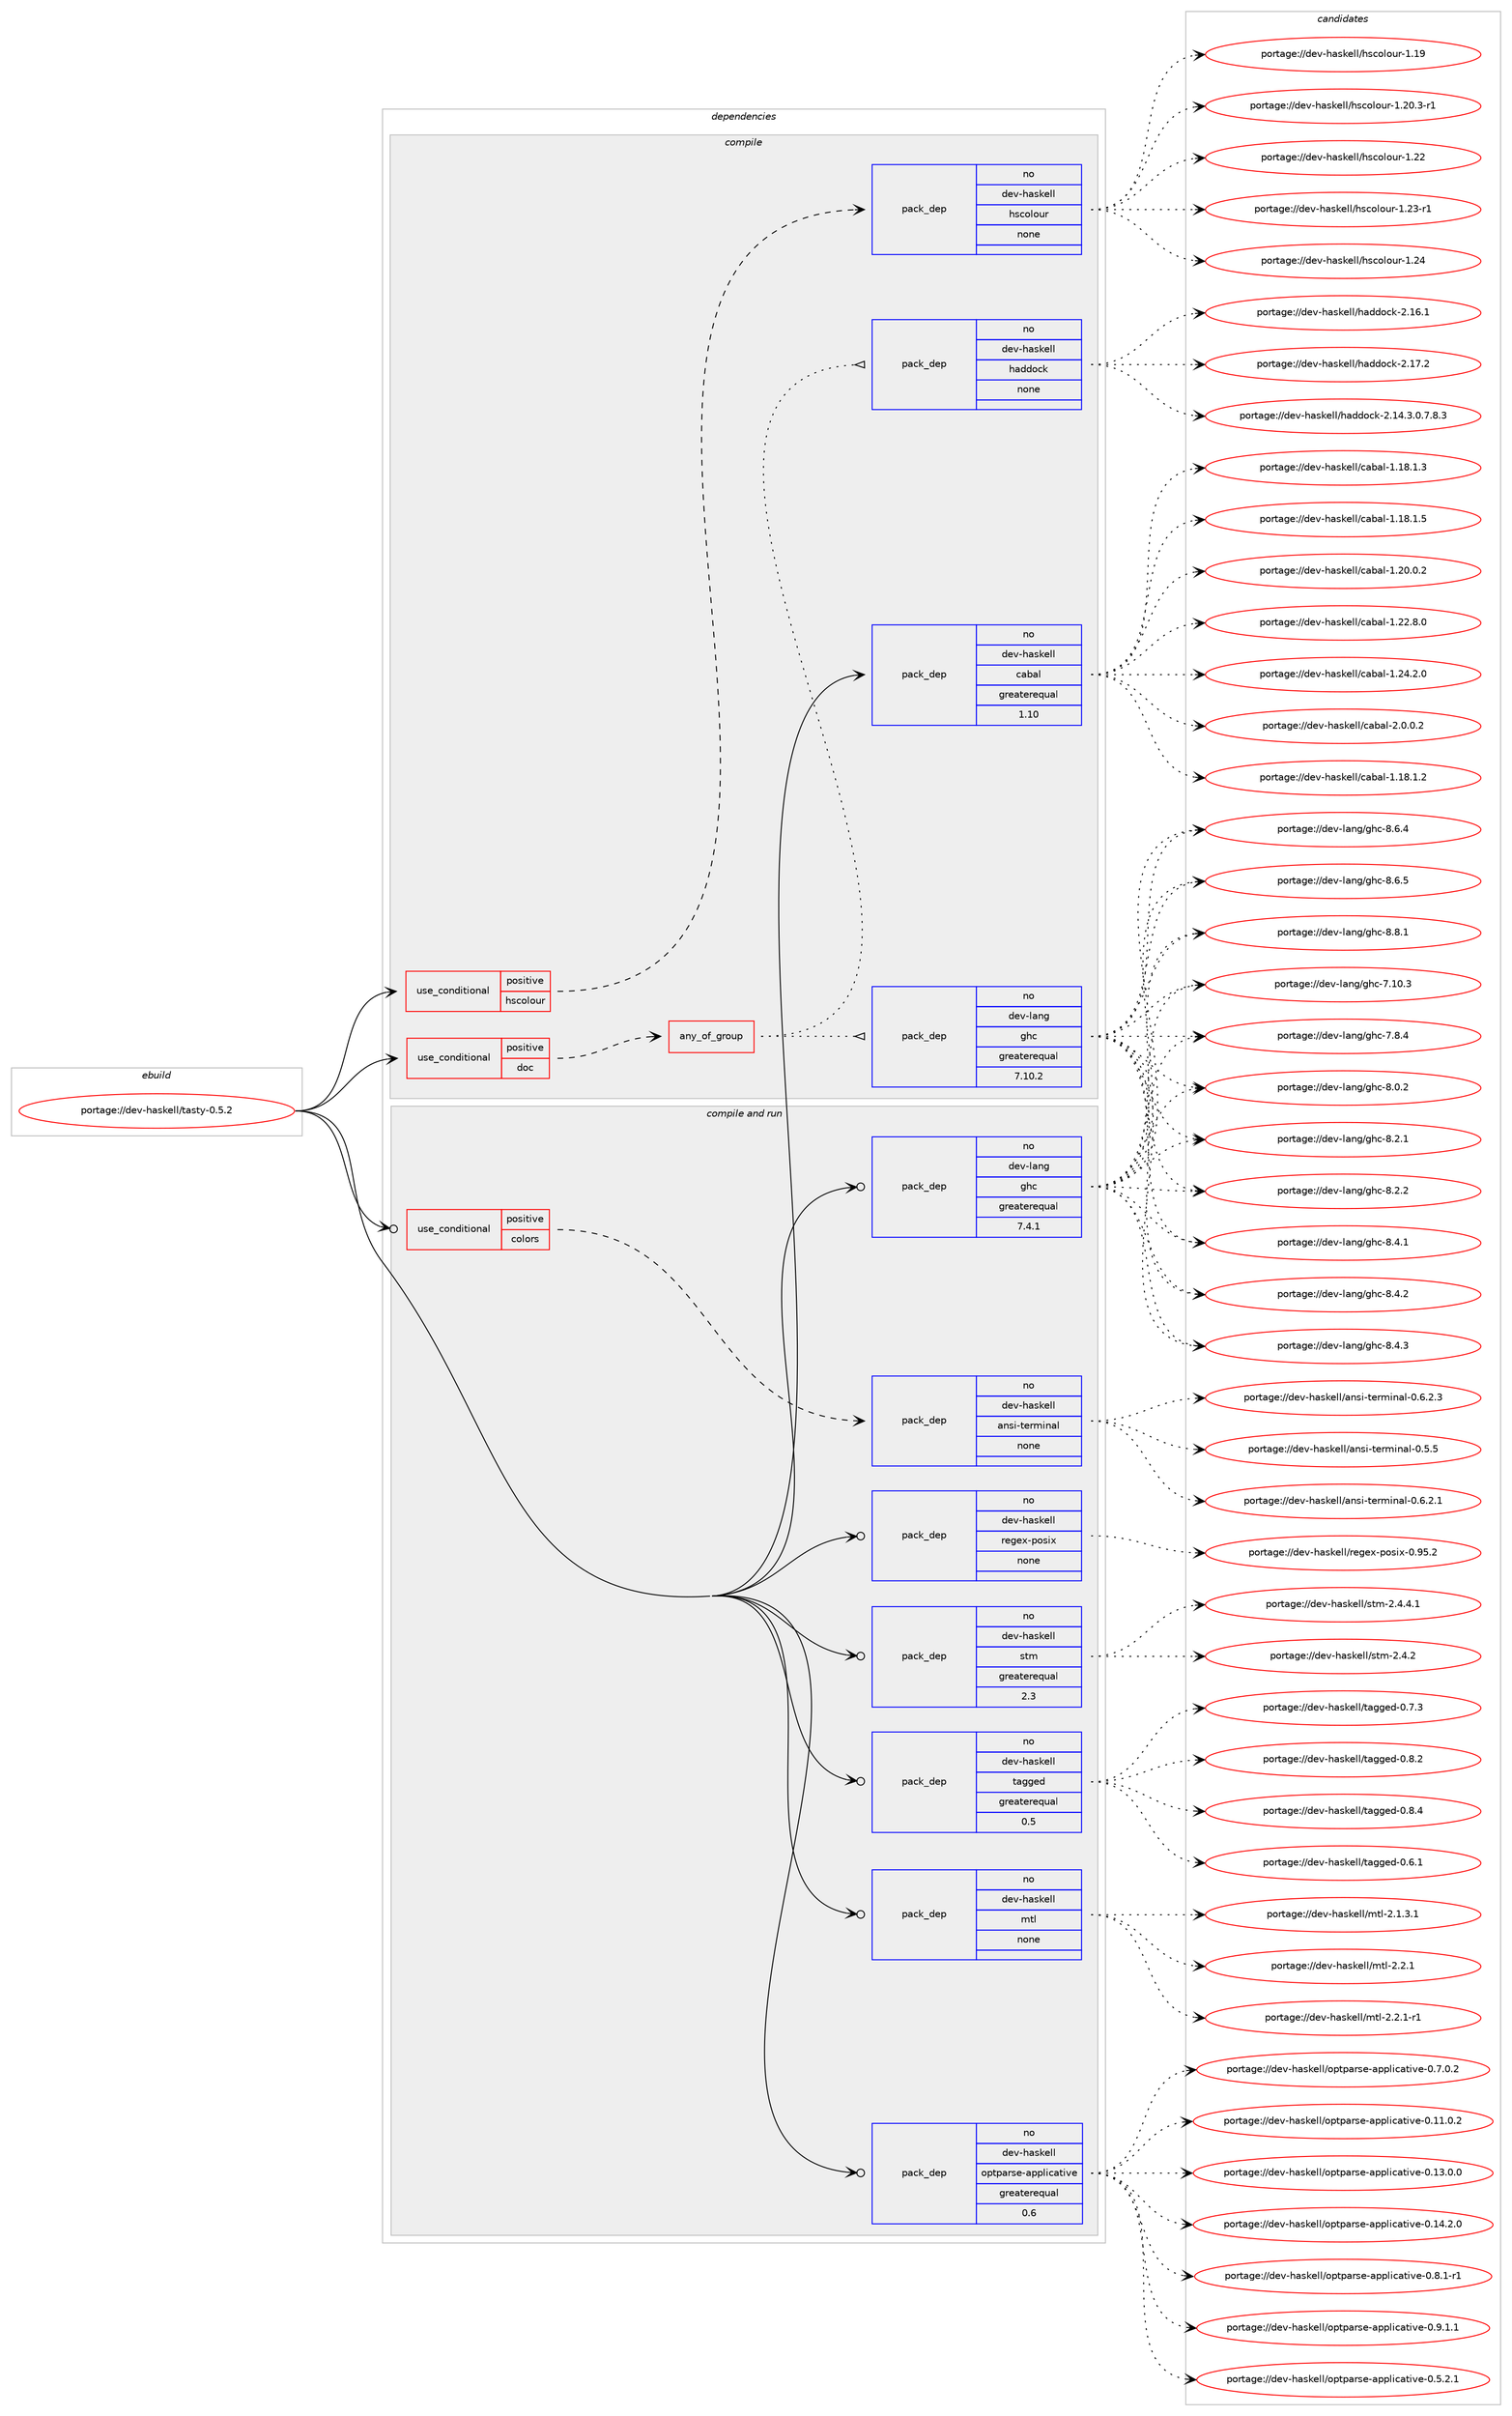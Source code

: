 digraph prolog {

# *************
# Graph options
# *************

newrank=true;
concentrate=true;
compound=true;
graph [rankdir=LR,fontname=Helvetica,fontsize=10,ranksep=1.5];#, ranksep=2.5, nodesep=0.2];
edge  [arrowhead=vee];
node  [fontname=Helvetica,fontsize=10];

# **********
# The ebuild
# **********

subgraph cluster_leftcol {
color=gray;
rank=same;
label=<<i>ebuild</i>>;
id [label="portage://dev-haskell/tasty-0.5.2", color=red, width=4, href="../dev-haskell/tasty-0.5.2.svg"];
}

# ****************
# The dependencies
# ****************

subgraph cluster_midcol {
color=gray;
label=<<i>dependencies</i>>;
subgraph cluster_compile {
fillcolor="#eeeeee";
style=filled;
label=<<i>compile</i>>;
subgraph cond17181 {
dependency80442 [label=<<TABLE BORDER="0" CELLBORDER="1" CELLSPACING="0" CELLPADDING="4"><TR><TD ROWSPAN="3" CELLPADDING="10">use_conditional</TD></TR><TR><TD>positive</TD></TR><TR><TD>doc</TD></TR></TABLE>>, shape=none, color=red];
subgraph any2385 {
dependency80443 [label=<<TABLE BORDER="0" CELLBORDER="1" CELLSPACING="0" CELLPADDING="4"><TR><TD CELLPADDING="10">any_of_group</TD></TR></TABLE>>, shape=none, color=red];subgraph pack60817 {
dependency80444 [label=<<TABLE BORDER="0" CELLBORDER="1" CELLSPACING="0" CELLPADDING="4" WIDTH="220"><TR><TD ROWSPAN="6" CELLPADDING="30">pack_dep</TD></TR><TR><TD WIDTH="110">no</TD></TR><TR><TD>dev-haskell</TD></TR><TR><TD>haddock</TD></TR><TR><TD>none</TD></TR><TR><TD></TD></TR></TABLE>>, shape=none, color=blue];
}
dependency80443:e -> dependency80444:w [weight=20,style="dotted",arrowhead="oinv"];
subgraph pack60818 {
dependency80445 [label=<<TABLE BORDER="0" CELLBORDER="1" CELLSPACING="0" CELLPADDING="4" WIDTH="220"><TR><TD ROWSPAN="6" CELLPADDING="30">pack_dep</TD></TR><TR><TD WIDTH="110">no</TD></TR><TR><TD>dev-lang</TD></TR><TR><TD>ghc</TD></TR><TR><TD>greaterequal</TD></TR><TR><TD>7.10.2</TD></TR></TABLE>>, shape=none, color=blue];
}
dependency80443:e -> dependency80445:w [weight=20,style="dotted",arrowhead="oinv"];
}
dependency80442:e -> dependency80443:w [weight=20,style="dashed",arrowhead="vee"];
}
id:e -> dependency80442:w [weight=20,style="solid",arrowhead="vee"];
subgraph cond17182 {
dependency80446 [label=<<TABLE BORDER="0" CELLBORDER="1" CELLSPACING="0" CELLPADDING="4"><TR><TD ROWSPAN="3" CELLPADDING="10">use_conditional</TD></TR><TR><TD>positive</TD></TR><TR><TD>hscolour</TD></TR></TABLE>>, shape=none, color=red];
subgraph pack60819 {
dependency80447 [label=<<TABLE BORDER="0" CELLBORDER="1" CELLSPACING="0" CELLPADDING="4" WIDTH="220"><TR><TD ROWSPAN="6" CELLPADDING="30">pack_dep</TD></TR><TR><TD WIDTH="110">no</TD></TR><TR><TD>dev-haskell</TD></TR><TR><TD>hscolour</TD></TR><TR><TD>none</TD></TR><TR><TD></TD></TR></TABLE>>, shape=none, color=blue];
}
dependency80446:e -> dependency80447:w [weight=20,style="dashed",arrowhead="vee"];
}
id:e -> dependency80446:w [weight=20,style="solid",arrowhead="vee"];
subgraph pack60820 {
dependency80448 [label=<<TABLE BORDER="0" CELLBORDER="1" CELLSPACING="0" CELLPADDING="4" WIDTH="220"><TR><TD ROWSPAN="6" CELLPADDING="30">pack_dep</TD></TR><TR><TD WIDTH="110">no</TD></TR><TR><TD>dev-haskell</TD></TR><TR><TD>cabal</TD></TR><TR><TD>greaterequal</TD></TR><TR><TD>1.10</TD></TR></TABLE>>, shape=none, color=blue];
}
id:e -> dependency80448:w [weight=20,style="solid",arrowhead="vee"];
}
subgraph cluster_compileandrun {
fillcolor="#eeeeee";
style=filled;
label=<<i>compile and run</i>>;
subgraph cond17183 {
dependency80449 [label=<<TABLE BORDER="0" CELLBORDER="1" CELLSPACING="0" CELLPADDING="4"><TR><TD ROWSPAN="3" CELLPADDING="10">use_conditional</TD></TR><TR><TD>positive</TD></TR><TR><TD>colors</TD></TR></TABLE>>, shape=none, color=red];
subgraph pack60821 {
dependency80450 [label=<<TABLE BORDER="0" CELLBORDER="1" CELLSPACING="0" CELLPADDING="4" WIDTH="220"><TR><TD ROWSPAN="6" CELLPADDING="30">pack_dep</TD></TR><TR><TD WIDTH="110">no</TD></TR><TR><TD>dev-haskell</TD></TR><TR><TD>ansi-terminal</TD></TR><TR><TD>none</TD></TR><TR><TD></TD></TR></TABLE>>, shape=none, color=blue];
}
dependency80449:e -> dependency80450:w [weight=20,style="dashed",arrowhead="vee"];
}
id:e -> dependency80449:w [weight=20,style="solid",arrowhead="odotvee"];
subgraph pack60822 {
dependency80451 [label=<<TABLE BORDER="0" CELLBORDER="1" CELLSPACING="0" CELLPADDING="4" WIDTH="220"><TR><TD ROWSPAN="6" CELLPADDING="30">pack_dep</TD></TR><TR><TD WIDTH="110">no</TD></TR><TR><TD>dev-haskell</TD></TR><TR><TD>mtl</TD></TR><TR><TD>none</TD></TR><TR><TD></TD></TR></TABLE>>, shape=none, color=blue];
}
id:e -> dependency80451:w [weight=20,style="solid",arrowhead="odotvee"];
subgraph pack60823 {
dependency80452 [label=<<TABLE BORDER="0" CELLBORDER="1" CELLSPACING="0" CELLPADDING="4" WIDTH="220"><TR><TD ROWSPAN="6" CELLPADDING="30">pack_dep</TD></TR><TR><TD WIDTH="110">no</TD></TR><TR><TD>dev-haskell</TD></TR><TR><TD>optparse-applicative</TD></TR><TR><TD>greaterequal</TD></TR><TR><TD>0.6</TD></TR></TABLE>>, shape=none, color=blue];
}
id:e -> dependency80452:w [weight=20,style="solid",arrowhead="odotvee"];
subgraph pack60824 {
dependency80453 [label=<<TABLE BORDER="0" CELLBORDER="1" CELLSPACING="0" CELLPADDING="4" WIDTH="220"><TR><TD ROWSPAN="6" CELLPADDING="30">pack_dep</TD></TR><TR><TD WIDTH="110">no</TD></TR><TR><TD>dev-haskell</TD></TR><TR><TD>regex-posix</TD></TR><TR><TD>none</TD></TR><TR><TD></TD></TR></TABLE>>, shape=none, color=blue];
}
id:e -> dependency80453:w [weight=20,style="solid",arrowhead="odotvee"];
subgraph pack60825 {
dependency80454 [label=<<TABLE BORDER="0" CELLBORDER="1" CELLSPACING="0" CELLPADDING="4" WIDTH="220"><TR><TD ROWSPAN="6" CELLPADDING="30">pack_dep</TD></TR><TR><TD WIDTH="110">no</TD></TR><TR><TD>dev-haskell</TD></TR><TR><TD>stm</TD></TR><TR><TD>greaterequal</TD></TR><TR><TD>2.3</TD></TR></TABLE>>, shape=none, color=blue];
}
id:e -> dependency80454:w [weight=20,style="solid",arrowhead="odotvee"];
subgraph pack60826 {
dependency80455 [label=<<TABLE BORDER="0" CELLBORDER="1" CELLSPACING="0" CELLPADDING="4" WIDTH="220"><TR><TD ROWSPAN="6" CELLPADDING="30">pack_dep</TD></TR><TR><TD WIDTH="110">no</TD></TR><TR><TD>dev-haskell</TD></TR><TR><TD>tagged</TD></TR><TR><TD>greaterequal</TD></TR><TR><TD>0.5</TD></TR></TABLE>>, shape=none, color=blue];
}
id:e -> dependency80455:w [weight=20,style="solid",arrowhead="odotvee"];
subgraph pack60827 {
dependency80456 [label=<<TABLE BORDER="0" CELLBORDER="1" CELLSPACING="0" CELLPADDING="4" WIDTH="220"><TR><TD ROWSPAN="6" CELLPADDING="30">pack_dep</TD></TR><TR><TD WIDTH="110">no</TD></TR><TR><TD>dev-lang</TD></TR><TR><TD>ghc</TD></TR><TR><TD>greaterequal</TD></TR><TR><TD>7.4.1</TD></TR></TABLE>>, shape=none, color=blue];
}
id:e -> dependency80456:w [weight=20,style="solid",arrowhead="odotvee"];
}
subgraph cluster_run {
fillcolor="#eeeeee";
style=filled;
label=<<i>run</i>>;
}
}

# **************
# The candidates
# **************

subgraph cluster_choices {
rank=same;
color=gray;
label=<<i>candidates</i>>;

subgraph choice60817 {
color=black;
nodesep=1;
choiceportage1001011184510497115107101108108471049710010011199107455046495246514648465546564651 [label="portage://dev-haskell/haddock-2.14.3.0.7.8.3", color=red, width=4,href="../dev-haskell/haddock-2.14.3.0.7.8.3.svg"];
choiceportage100101118451049711510710110810847104971001001119910745504649544649 [label="portage://dev-haskell/haddock-2.16.1", color=red, width=4,href="../dev-haskell/haddock-2.16.1.svg"];
choiceportage100101118451049711510710110810847104971001001119910745504649554650 [label="portage://dev-haskell/haddock-2.17.2", color=red, width=4,href="../dev-haskell/haddock-2.17.2.svg"];
dependency80444:e -> choiceportage1001011184510497115107101108108471049710010011199107455046495246514648465546564651:w [style=dotted,weight="100"];
dependency80444:e -> choiceportage100101118451049711510710110810847104971001001119910745504649544649:w [style=dotted,weight="100"];
dependency80444:e -> choiceportage100101118451049711510710110810847104971001001119910745504649554650:w [style=dotted,weight="100"];
}
subgraph choice60818 {
color=black;
nodesep=1;
choiceportage1001011184510897110103471031049945554649484651 [label="portage://dev-lang/ghc-7.10.3", color=red, width=4,href="../dev-lang/ghc-7.10.3.svg"];
choiceportage10010111845108971101034710310499455546564652 [label="portage://dev-lang/ghc-7.8.4", color=red, width=4,href="../dev-lang/ghc-7.8.4.svg"];
choiceportage10010111845108971101034710310499455646484650 [label="portage://dev-lang/ghc-8.0.2", color=red, width=4,href="../dev-lang/ghc-8.0.2.svg"];
choiceportage10010111845108971101034710310499455646504649 [label="portage://dev-lang/ghc-8.2.1", color=red, width=4,href="../dev-lang/ghc-8.2.1.svg"];
choiceportage10010111845108971101034710310499455646504650 [label="portage://dev-lang/ghc-8.2.2", color=red, width=4,href="../dev-lang/ghc-8.2.2.svg"];
choiceportage10010111845108971101034710310499455646524649 [label="portage://dev-lang/ghc-8.4.1", color=red, width=4,href="../dev-lang/ghc-8.4.1.svg"];
choiceportage10010111845108971101034710310499455646524650 [label="portage://dev-lang/ghc-8.4.2", color=red, width=4,href="../dev-lang/ghc-8.4.2.svg"];
choiceportage10010111845108971101034710310499455646524651 [label="portage://dev-lang/ghc-8.4.3", color=red, width=4,href="../dev-lang/ghc-8.4.3.svg"];
choiceportage10010111845108971101034710310499455646544652 [label="portage://dev-lang/ghc-8.6.4", color=red, width=4,href="../dev-lang/ghc-8.6.4.svg"];
choiceportage10010111845108971101034710310499455646544653 [label="portage://dev-lang/ghc-8.6.5", color=red, width=4,href="../dev-lang/ghc-8.6.5.svg"];
choiceportage10010111845108971101034710310499455646564649 [label="portage://dev-lang/ghc-8.8.1", color=red, width=4,href="../dev-lang/ghc-8.8.1.svg"];
dependency80445:e -> choiceportage1001011184510897110103471031049945554649484651:w [style=dotted,weight="100"];
dependency80445:e -> choiceportage10010111845108971101034710310499455546564652:w [style=dotted,weight="100"];
dependency80445:e -> choiceportage10010111845108971101034710310499455646484650:w [style=dotted,weight="100"];
dependency80445:e -> choiceportage10010111845108971101034710310499455646504649:w [style=dotted,weight="100"];
dependency80445:e -> choiceportage10010111845108971101034710310499455646504650:w [style=dotted,weight="100"];
dependency80445:e -> choiceportage10010111845108971101034710310499455646524649:w [style=dotted,weight="100"];
dependency80445:e -> choiceportage10010111845108971101034710310499455646524650:w [style=dotted,weight="100"];
dependency80445:e -> choiceportage10010111845108971101034710310499455646524651:w [style=dotted,weight="100"];
dependency80445:e -> choiceportage10010111845108971101034710310499455646544652:w [style=dotted,weight="100"];
dependency80445:e -> choiceportage10010111845108971101034710310499455646544653:w [style=dotted,weight="100"];
dependency80445:e -> choiceportage10010111845108971101034710310499455646564649:w [style=dotted,weight="100"];
}
subgraph choice60819 {
color=black;
nodesep=1;
choiceportage100101118451049711510710110810847104115991111081111171144549464957 [label="portage://dev-haskell/hscolour-1.19", color=red, width=4,href="../dev-haskell/hscolour-1.19.svg"];
choiceportage10010111845104971151071011081084710411599111108111117114454946504846514511449 [label="portage://dev-haskell/hscolour-1.20.3-r1", color=red, width=4,href="../dev-haskell/hscolour-1.20.3-r1.svg"];
choiceportage100101118451049711510710110810847104115991111081111171144549465050 [label="portage://dev-haskell/hscolour-1.22", color=red, width=4,href="../dev-haskell/hscolour-1.22.svg"];
choiceportage1001011184510497115107101108108471041159911110811111711445494650514511449 [label="portage://dev-haskell/hscolour-1.23-r1", color=red, width=4,href="../dev-haskell/hscolour-1.23-r1.svg"];
choiceportage100101118451049711510710110810847104115991111081111171144549465052 [label="portage://dev-haskell/hscolour-1.24", color=red, width=4,href="../dev-haskell/hscolour-1.24.svg"];
dependency80447:e -> choiceportage100101118451049711510710110810847104115991111081111171144549464957:w [style=dotted,weight="100"];
dependency80447:e -> choiceportage10010111845104971151071011081084710411599111108111117114454946504846514511449:w [style=dotted,weight="100"];
dependency80447:e -> choiceportage100101118451049711510710110810847104115991111081111171144549465050:w [style=dotted,weight="100"];
dependency80447:e -> choiceportage1001011184510497115107101108108471041159911110811111711445494650514511449:w [style=dotted,weight="100"];
dependency80447:e -> choiceportage100101118451049711510710110810847104115991111081111171144549465052:w [style=dotted,weight="100"];
}
subgraph choice60820 {
color=black;
nodesep=1;
choiceportage10010111845104971151071011081084799979897108454946495646494650 [label="portage://dev-haskell/cabal-1.18.1.2", color=red, width=4,href="../dev-haskell/cabal-1.18.1.2.svg"];
choiceportage10010111845104971151071011081084799979897108454946495646494651 [label="portage://dev-haskell/cabal-1.18.1.3", color=red, width=4,href="../dev-haskell/cabal-1.18.1.3.svg"];
choiceportage10010111845104971151071011081084799979897108454946495646494653 [label="portage://dev-haskell/cabal-1.18.1.5", color=red, width=4,href="../dev-haskell/cabal-1.18.1.5.svg"];
choiceportage10010111845104971151071011081084799979897108454946504846484650 [label="portage://dev-haskell/cabal-1.20.0.2", color=red, width=4,href="../dev-haskell/cabal-1.20.0.2.svg"];
choiceportage10010111845104971151071011081084799979897108454946505046564648 [label="portage://dev-haskell/cabal-1.22.8.0", color=red, width=4,href="../dev-haskell/cabal-1.22.8.0.svg"];
choiceportage10010111845104971151071011081084799979897108454946505246504648 [label="portage://dev-haskell/cabal-1.24.2.0", color=red, width=4,href="../dev-haskell/cabal-1.24.2.0.svg"];
choiceportage100101118451049711510710110810847999798971084550464846484650 [label="portage://dev-haskell/cabal-2.0.0.2", color=red, width=4,href="../dev-haskell/cabal-2.0.0.2.svg"];
dependency80448:e -> choiceportage10010111845104971151071011081084799979897108454946495646494650:w [style=dotted,weight="100"];
dependency80448:e -> choiceportage10010111845104971151071011081084799979897108454946495646494651:w [style=dotted,weight="100"];
dependency80448:e -> choiceportage10010111845104971151071011081084799979897108454946495646494653:w [style=dotted,weight="100"];
dependency80448:e -> choiceportage10010111845104971151071011081084799979897108454946504846484650:w [style=dotted,weight="100"];
dependency80448:e -> choiceportage10010111845104971151071011081084799979897108454946505046564648:w [style=dotted,weight="100"];
dependency80448:e -> choiceportage10010111845104971151071011081084799979897108454946505246504648:w [style=dotted,weight="100"];
dependency80448:e -> choiceportage100101118451049711510710110810847999798971084550464846484650:w [style=dotted,weight="100"];
}
subgraph choice60821 {
color=black;
nodesep=1;
choiceportage100101118451049711510710110810847971101151054511610111410910511097108454846534653 [label="portage://dev-haskell/ansi-terminal-0.5.5", color=red, width=4,href="../dev-haskell/ansi-terminal-0.5.5.svg"];
choiceportage1001011184510497115107101108108479711011510545116101114109105110971084548465446504649 [label="portage://dev-haskell/ansi-terminal-0.6.2.1", color=red, width=4,href="../dev-haskell/ansi-terminal-0.6.2.1.svg"];
choiceportage1001011184510497115107101108108479711011510545116101114109105110971084548465446504651 [label="portage://dev-haskell/ansi-terminal-0.6.2.3", color=red, width=4,href="../dev-haskell/ansi-terminal-0.6.2.3.svg"];
dependency80450:e -> choiceportage100101118451049711510710110810847971101151054511610111410910511097108454846534653:w [style=dotted,weight="100"];
dependency80450:e -> choiceportage1001011184510497115107101108108479711011510545116101114109105110971084548465446504649:w [style=dotted,weight="100"];
dependency80450:e -> choiceportage1001011184510497115107101108108479711011510545116101114109105110971084548465446504651:w [style=dotted,weight="100"];
}
subgraph choice60822 {
color=black;
nodesep=1;
choiceportage1001011184510497115107101108108471091161084550464946514649 [label="portage://dev-haskell/mtl-2.1.3.1", color=red, width=4,href="../dev-haskell/mtl-2.1.3.1.svg"];
choiceportage100101118451049711510710110810847109116108455046504649 [label="portage://dev-haskell/mtl-2.2.1", color=red, width=4,href="../dev-haskell/mtl-2.2.1.svg"];
choiceportage1001011184510497115107101108108471091161084550465046494511449 [label="portage://dev-haskell/mtl-2.2.1-r1", color=red, width=4,href="../dev-haskell/mtl-2.2.1-r1.svg"];
dependency80451:e -> choiceportage1001011184510497115107101108108471091161084550464946514649:w [style=dotted,weight="100"];
dependency80451:e -> choiceportage100101118451049711510710110810847109116108455046504649:w [style=dotted,weight="100"];
dependency80451:e -> choiceportage1001011184510497115107101108108471091161084550465046494511449:w [style=dotted,weight="100"];
}
subgraph choice60823 {
color=black;
nodesep=1;
choiceportage1001011184510497115107101108108471111121161129711411510145971121121081059997116105118101454846494946484650 [label="portage://dev-haskell/optparse-applicative-0.11.0.2", color=red, width=4,href="../dev-haskell/optparse-applicative-0.11.0.2.svg"];
choiceportage1001011184510497115107101108108471111121161129711411510145971121121081059997116105118101454846495146484648 [label="portage://dev-haskell/optparse-applicative-0.13.0.0", color=red, width=4,href="../dev-haskell/optparse-applicative-0.13.0.0.svg"];
choiceportage1001011184510497115107101108108471111121161129711411510145971121121081059997116105118101454846495246504648 [label="portage://dev-haskell/optparse-applicative-0.14.2.0", color=red, width=4,href="../dev-haskell/optparse-applicative-0.14.2.0.svg"];
choiceportage10010111845104971151071011081084711111211611297114115101459711211210810599971161051181014548465346504649 [label="portage://dev-haskell/optparse-applicative-0.5.2.1", color=red, width=4,href="../dev-haskell/optparse-applicative-0.5.2.1.svg"];
choiceportage10010111845104971151071011081084711111211611297114115101459711211210810599971161051181014548465546484650 [label="portage://dev-haskell/optparse-applicative-0.7.0.2", color=red, width=4,href="../dev-haskell/optparse-applicative-0.7.0.2.svg"];
choiceportage10010111845104971151071011081084711111211611297114115101459711211210810599971161051181014548465646494511449 [label="portage://dev-haskell/optparse-applicative-0.8.1-r1", color=red, width=4,href="../dev-haskell/optparse-applicative-0.8.1-r1.svg"];
choiceportage10010111845104971151071011081084711111211611297114115101459711211210810599971161051181014548465746494649 [label="portage://dev-haskell/optparse-applicative-0.9.1.1", color=red, width=4,href="../dev-haskell/optparse-applicative-0.9.1.1.svg"];
dependency80452:e -> choiceportage1001011184510497115107101108108471111121161129711411510145971121121081059997116105118101454846494946484650:w [style=dotted,weight="100"];
dependency80452:e -> choiceportage1001011184510497115107101108108471111121161129711411510145971121121081059997116105118101454846495146484648:w [style=dotted,weight="100"];
dependency80452:e -> choiceportage1001011184510497115107101108108471111121161129711411510145971121121081059997116105118101454846495246504648:w [style=dotted,weight="100"];
dependency80452:e -> choiceportage10010111845104971151071011081084711111211611297114115101459711211210810599971161051181014548465346504649:w [style=dotted,weight="100"];
dependency80452:e -> choiceportage10010111845104971151071011081084711111211611297114115101459711211210810599971161051181014548465546484650:w [style=dotted,weight="100"];
dependency80452:e -> choiceportage10010111845104971151071011081084711111211611297114115101459711211210810599971161051181014548465646494511449:w [style=dotted,weight="100"];
dependency80452:e -> choiceportage10010111845104971151071011081084711111211611297114115101459711211210810599971161051181014548465746494649:w [style=dotted,weight="100"];
}
subgraph choice60824 {
color=black;
nodesep=1;
choiceportage1001011184510497115107101108108471141011031011204511211111510512045484657534650 [label="portage://dev-haskell/regex-posix-0.95.2", color=red, width=4,href="../dev-haskell/regex-posix-0.95.2.svg"];
dependency80453:e -> choiceportage1001011184510497115107101108108471141011031011204511211111510512045484657534650:w [style=dotted,weight="100"];
}
subgraph choice60825 {
color=black;
nodesep=1;
choiceportage100101118451049711510710110810847115116109455046524650 [label="portage://dev-haskell/stm-2.4.2", color=red, width=4,href="../dev-haskell/stm-2.4.2.svg"];
choiceportage1001011184510497115107101108108471151161094550465246524649 [label="portage://dev-haskell/stm-2.4.4.1", color=red, width=4,href="../dev-haskell/stm-2.4.4.1.svg"];
dependency80454:e -> choiceportage100101118451049711510710110810847115116109455046524650:w [style=dotted,weight="100"];
dependency80454:e -> choiceportage1001011184510497115107101108108471151161094550465246524649:w [style=dotted,weight="100"];
}
subgraph choice60826 {
color=black;
nodesep=1;
choiceportage10010111845104971151071011081084711697103103101100454846544649 [label="portage://dev-haskell/tagged-0.6.1", color=red, width=4,href="../dev-haskell/tagged-0.6.1.svg"];
choiceportage10010111845104971151071011081084711697103103101100454846554651 [label="portage://dev-haskell/tagged-0.7.3", color=red, width=4,href="../dev-haskell/tagged-0.7.3.svg"];
choiceportage10010111845104971151071011081084711697103103101100454846564650 [label="portage://dev-haskell/tagged-0.8.2", color=red, width=4,href="../dev-haskell/tagged-0.8.2.svg"];
choiceportage10010111845104971151071011081084711697103103101100454846564652 [label="portage://dev-haskell/tagged-0.8.4", color=red, width=4,href="../dev-haskell/tagged-0.8.4.svg"];
dependency80455:e -> choiceportage10010111845104971151071011081084711697103103101100454846544649:w [style=dotted,weight="100"];
dependency80455:e -> choiceportage10010111845104971151071011081084711697103103101100454846554651:w [style=dotted,weight="100"];
dependency80455:e -> choiceportage10010111845104971151071011081084711697103103101100454846564650:w [style=dotted,weight="100"];
dependency80455:e -> choiceportage10010111845104971151071011081084711697103103101100454846564652:w [style=dotted,weight="100"];
}
subgraph choice60827 {
color=black;
nodesep=1;
choiceportage1001011184510897110103471031049945554649484651 [label="portage://dev-lang/ghc-7.10.3", color=red, width=4,href="../dev-lang/ghc-7.10.3.svg"];
choiceportage10010111845108971101034710310499455546564652 [label="portage://dev-lang/ghc-7.8.4", color=red, width=4,href="../dev-lang/ghc-7.8.4.svg"];
choiceportage10010111845108971101034710310499455646484650 [label="portage://dev-lang/ghc-8.0.2", color=red, width=4,href="../dev-lang/ghc-8.0.2.svg"];
choiceportage10010111845108971101034710310499455646504649 [label="portage://dev-lang/ghc-8.2.1", color=red, width=4,href="../dev-lang/ghc-8.2.1.svg"];
choiceportage10010111845108971101034710310499455646504650 [label="portage://dev-lang/ghc-8.2.2", color=red, width=4,href="../dev-lang/ghc-8.2.2.svg"];
choiceportage10010111845108971101034710310499455646524649 [label="portage://dev-lang/ghc-8.4.1", color=red, width=4,href="../dev-lang/ghc-8.4.1.svg"];
choiceportage10010111845108971101034710310499455646524650 [label="portage://dev-lang/ghc-8.4.2", color=red, width=4,href="../dev-lang/ghc-8.4.2.svg"];
choiceportage10010111845108971101034710310499455646524651 [label="portage://dev-lang/ghc-8.4.3", color=red, width=4,href="../dev-lang/ghc-8.4.3.svg"];
choiceportage10010111845108971101034710310499455646544652 [label="portage://dev-lang/ghc-8.6.4", color=red, width=4,href="../dev-lang/ghc-8.6.4.svg"];
choiceportage10010111845108971101034710310499455646544653 [label="portage://dev-lang/ghc-8.6.5", color=red, width=4,href="../dev-lang/ghc-8.6.5.svg"];
choiceportage10010111845108971101034710310499455646564649 [label="portage://dev-lang/ghc-8.8.1", color=red, width=4,href="../dev-lang/ghc-8.8.1.svg"];
dependency80456:e -> choiceportage1001011184510897110103471031049945554649484651:w [style=dotted,weight="100"];
dependency80456:e -> choiceportage10010111845108971101034710310499455546564652:w [style=dotted,weight="100"];
dependency80456:e -> choiceportage10010111845108971101034710310499455646484650:w [style=dotted,weight="100"];
dependency80456:e -> choiceportage10010111845108971101034710310499455646504649:w [style=dotted,weight="100"];
dependency80456:e -> choiceportage10010111845108971101034710310499455646504650:w [style=dotted,weight="100"];
dependency80456:e -> choiceportage10010111845108971101034710310499455646524649:w [style=dotted,weight="100"];
dependency80456:e -> choiceportage10010111845108971101034710310499455646524650:w [style=dotted,weight="100"];
dependency80456:e -> choiceportage10010111845108971101034710310499455646524651:w [style=dotted,weight="100"];
dependency80456:e -> choiceportage10010111845108971101034710310499455646544652:w [style=dotted,weight="100"];
dependency80456:e -> choiceportage10010111845108971101034710310499455646544653:w [style=dotted,weight="100"];
dependency80456:e -> choiceportage10010111845108971101034710310499455646564649:w [style=dotted,weight="100"];
}
}

}
